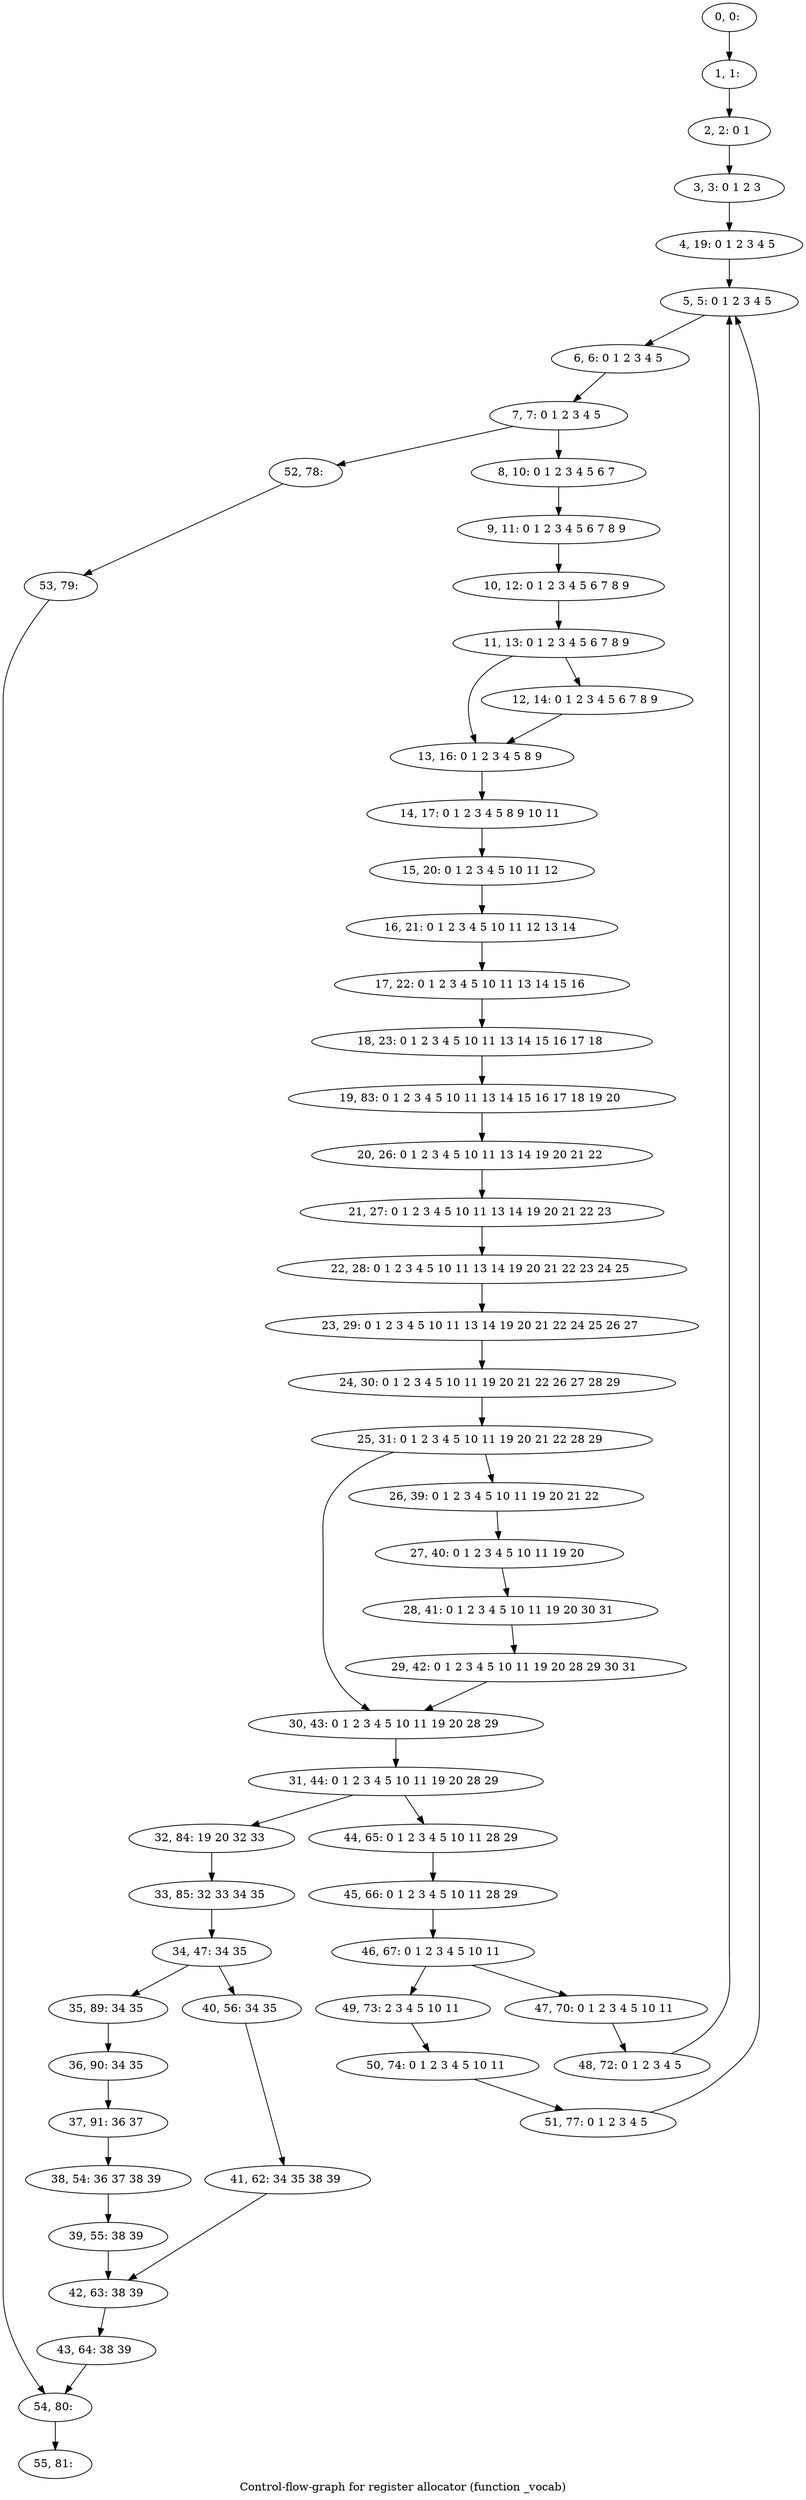digraph G {
graph [label="Control-flow-graph for register allocator (function _vocab)"]
0[label="0, 0: "];
1[label="1, 1: "];
2[label="2, 2: 0 1 "];
3[label="3, 3: 0 1 2 3 "];
4[label="4, 19: 0 1 2 3 4 5 "];
5[label="5, 5: 0 1 2 3 4 5 "];
6[label="6, 6: 0 1 2 3 4 5 "];
7[label="7, 7: 0 1 2 3 4 5 "];
8[label="8, 10: 0 1 2 3 4 5 6 7 "];
9[label="9, 11: 0 1 2 3 4 5 6 7 8 9 "];
10[label="10, 12: 0 1 2 3 4 5 6 7 8 9 "];
11[label="11, 13: 0 1 2 3 4 5 6 7 8 9 "];
12[label="12, 14: 0 1 2 3 4 5 6 7 8 9 "];
13[label="13, 16: 0 1 2 3 4 5 8 9 "];
14[label="14, 17: 0 1 2 3 4 5 8 9 10 11 "];
15[label="15, 20: 0 1 2 3 4 5 10 11 12 "];
16[label="16, 21: 0 1 2 3 4 5 10 11 12 13 14 "];
17[label="17, 22: 0 1 2 3 4 5 10 11 13 14 15 16 "];
18[label="18, 23: 0 1 2 3 4 5 10 11 13 14 15 16 17 18 "];
19[label="19, 83: 0 1 2 3 4 5 10 11 13 14 15 16 17 18 19 20 "];
20[label="20, 26: 0 1 2 3 4 5 10 11 13 14 19 20 21 22 "];
21[label="21, 27: 0 1 2 3 4 5 10 11 13 14 19 20 21 22 23 "];
22[label="22, 28: 0 1 2 3 4 5 10 11 13 14 19 20 21 22 23 24 25 "];
23[label="23, 29: 0 1 2 3 4 5 10 11 13 14 19 20 21 22 24 25 26 27 "];
24[label="24, 30: 0 1 2 3 4 5 10 11 19 20 21 22 26 27 28 29 "];
25[label="25, 31: 0 1 2 3 4 5 10 11 19 20 21 22 28 29 "];
26[label="26, 39: 0 1 2 3 4 5 10 11 19 20 21 22 "];
27[label="27, 40: 0 1 2 3 4 5 10 11 19 20 "];
28[label="28, 41: 0 1 2 3 4 5 10 11 19 20 30 31 "];
29[label="29, 42: 0 1 2 3 4 5 10 11 19 20 28 29 30 31 "];
30[label="30, 43: 0 1 2 3 4 5 10 11 19 20 28 29 "];
31[label="31, 44: 0 1 2 3 4 5 10 11 19 20 28 29 "];
32[label="32, 84: 19 20 32 33 "];
33[label="33, 85: 32 33 34 35 "];
34[label="34, 47: 34 35 "];
35[label="35, 89: 34 35 "];
36[label="36, 90: 34 35 "];
37[label="37, 91: 36 37 "];
38[label="38, 54: 36 37 38 39 "];
39[label="39, 55: 38 39 "];
40[label="40, 56: 34 35 "];
41[label="41, 62: 34 35 38 39 "];
42[label="42, 63: 38 39 "];
43[label="43, 64: 38 39 "];
44[label="44, 65: 0 1 2 3 4 5 10 11 28 29 "];
45[label="45, 66: 0 1 2 3 4 5 10 11 28 29 "];
46[label="46, 67: 0 1 2 3 4 5 10 11 "];
47[label="47, 70: 0 1 2 3 4 5 10 11 "];
48[label="48, 72: 0 1 2 3 4 5 "];
49[label="49, 73: 2 3 4 5 10 11 "];
50[label="50, 74: 0 1 2 3 4 5 10 11 "];
51[label="51, 77: 0 1 2 3 4 5 "];
52[label="52, 78: "];
53[label="53, 79: "];
54[label="54, 80: "];
55[label="55, 81: "];
0->1 ;
1->2 ;
2->3 ;
3->4 ;
4->5 ;
5->6 ;
6->7 ;
7->8 ;
7->52 ;
8->9 ;
9->10 ;
10->11 ;
11->12 ;
11->13 ;
12->13 ;
13->14 ;
14->15 ;
15->16 ;
16->17 ;
17->18 ;
18->19 ;
19->20 ;
20->21 ;
21->22 ;
22->23 ;
23->24 ;
24->25 ;
25->26 ;
25->30 ;
26->27 ;
27->28 ;
28->29 ;
29->30 ;
30->31 ;
31->32 ;
31->44 ;
32->33 ;
33->34 ;
34->35 ;
34->40 ;
35->36 ;
36->37 ;
37->38 ;
38->39 ;
39->42 ;
40->41 ;
41->42 ;
42->43 ;
43->54 ;
44->45 ;
45->46 ;
46->47 ;
46->49 ;
47->48 ;
48->5 ;
49->50 ;
50->51 ;
51->5 ;
52->53 ;
53->54 ;
54->55 ;
}
